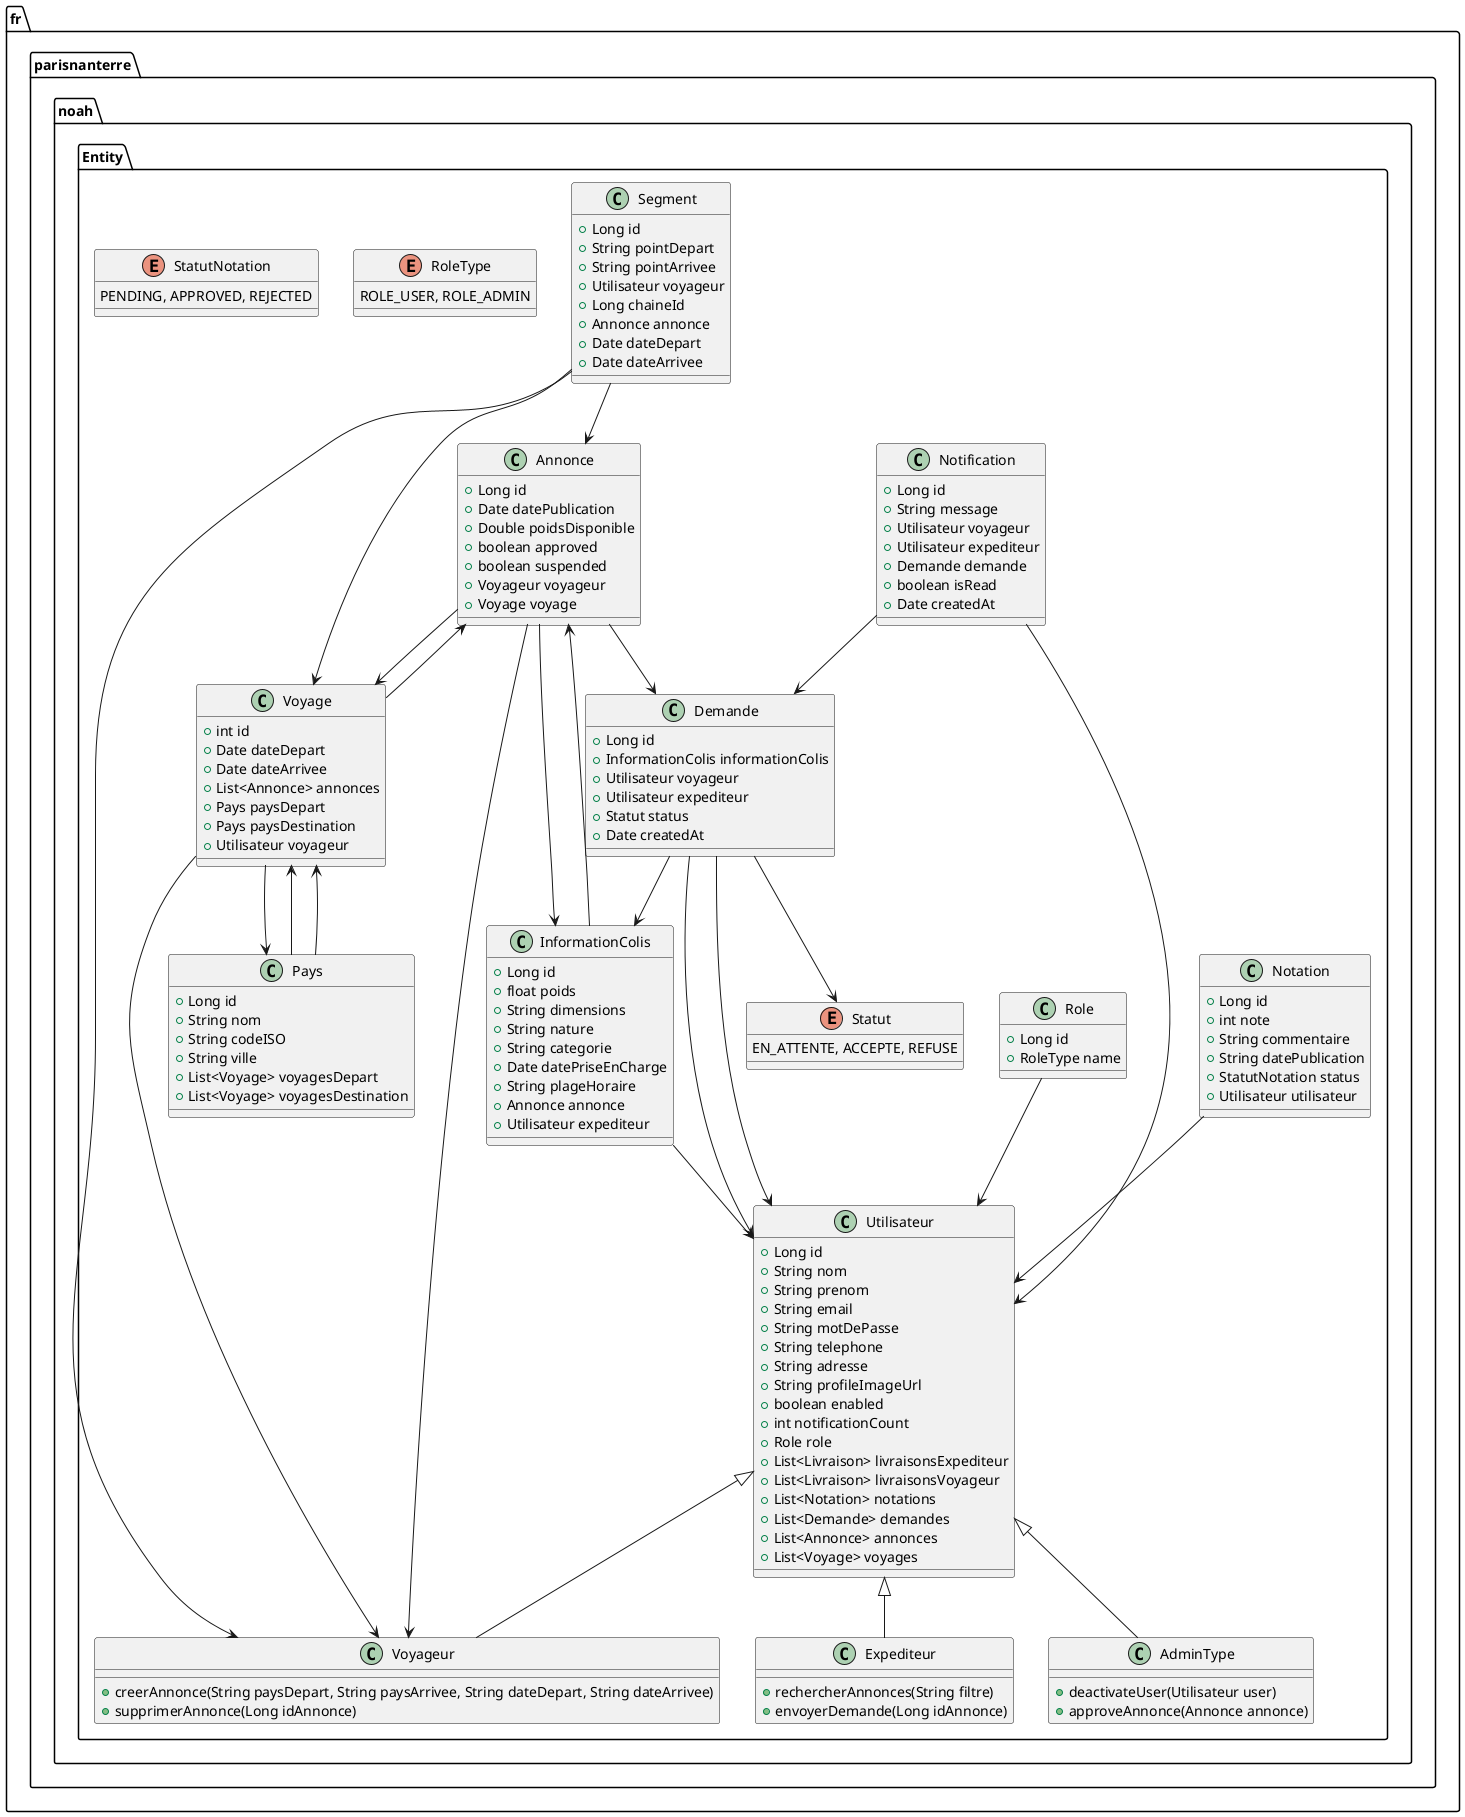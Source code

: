 @startuml

package "fr.parisnanterre.noah.Entity" {
    class Utilisateur {
        +Long id
        +String nom
        +String prenom
        +String email
        +String motDePasse
        +String telephone
        +String adresse
        +String profileImageUrl
        +boolean enabled
        +int notificationCount
        +Role role
        +List<Livraison> livraisonsExpediteur
        +List<Livraison> livraisonsVoyageur
        +List<Notation> notations
        +List<Demande> demandes
        +List<Annonce> annonces
        +List<Voyage> voyages
    }

    class AdminType {
        +deactivateUser(Utilisateur user)
        +approveAnnonce(Annonce annonce)
    }

    class Annonce {
        +Long id
        +Date datePublication
        +Double poidsDisponible
        +boolean approved
        +boolean suspended
        +Voyageur voyageur
        +Voyage voyage
    }

    class Demande {
        +Long id
        +InformationColis informationColis
        +Utilisateur voyageur
        +Utilisateur expediteur
        +Statut status
        +Date createdAt
    }

    class Expediteur {
        +rechercherAnnonces(String filtre)
        +envoyerDemande(Long idAnnonce)
    }

    class InformationColis {
        +Long id
        +float poids
        +String dimensions
        +String nature
        +String categorie
        +Date datePriseEnCharge
        +String plageHoraire
        +Annonce annonce
        +Utilisateur expediteur
    }

    class Notation {
        +Long id
        +int note
        +String commentaire
        +String datePublication
        +StatutNotation status
        +Utilisateur utilisateur
    }

    class Notification {
        +Long id
        +String message
        +Utilisateur voyageur
        +Utilisateur expediteur
        +Demande demande
        +boolean isRead
        +Date createdAt
    }

    class Pays {
        +Long id
        +String nom
        +String codeISO
        +String ville
        +List<Voyage> voyagesDepart
        +List<Voyage> voyagesDestination
    }

    class Role {
        +Long id
        +RoleType name
    }

    class Segment {
        +Long id
        +String pointDepart
        +String pointArrivee
        +Utilisateur voyageur
        +Long chaineId
        +Annonce annonce
        +Date dateDepart
        +Date dateArrivee
    }

    class Voyage {
        +int id
        +Date dateDepart
        +Date dateArrivee
        +List<Annonce> annonces
        +Pays paysDepart
        +Pays paysDestination
        +Utilisateur voyageur
    }

    class Voyageur {
        +creerAnnonce(String paysDepart, String paysArrivee, String dateDepart, String dateArrivee)
        +supprimerAnnonce(Long idAnnonce)
    }

    enum Statut {
        EN_ATTENTE, ACCEPTE, REFUSE
    }

    enum RoleType {
        ROLE_USER, ROLE_ADMIN
    }

    enum StatutNotation {
        PENDING, APPROVED, REJECTED
    }

    Utilisateur <|-- AdminType
    Utilisateur <|-- Expediteur
    Utilisateur <|-- Voyageur
    Annonce --> Voyage
    Annonce --> Voyageur
    Annonce --> Demande
    Annonce --> InformationColis
    Demande --> Utilisateur
    Demande --> InformationColis
    Demande --> Utilisateur
    Demande --> Statut
    Notification --> Utilisateur
    Notification --> Demande
    InformationColis --> Annonce
    InformationColis --> Utilisateur
    Notation --> Utilisateur
    Role --> Utilisateur
    Segment --> Voyageur
    Segment --> Annonce
    Segment --> Voyage
    Voyage --> Pays
    Voyage --> Voyageur
    Voyage --> Annonce
    Pays --> Voyage
    Pays --> Voyage
}

@enduml
